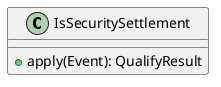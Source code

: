 @startuml

    class IsSecuritySettlement [[IsSecuritySettlement.html]] {
        +apply(Event): QualifyResult
    }

@enduml
